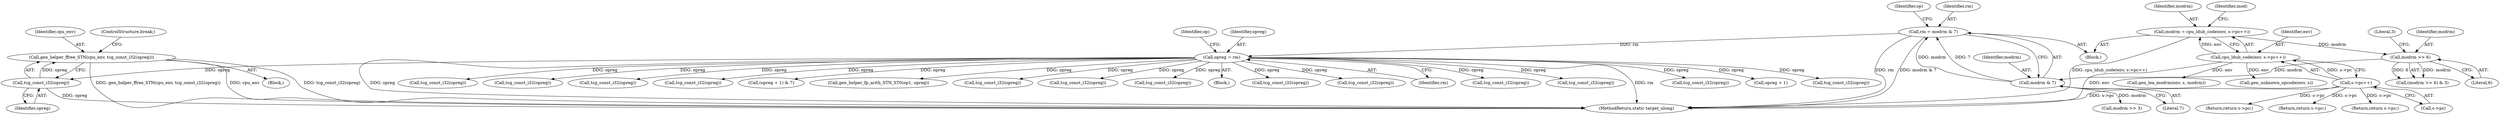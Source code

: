 digraph "0_qemu_30663fd26c0307e414622c7a8607fbc04f92ec14@API" {
"1005193" [label="(Call,gen_helper_ffree_STN(cpu_env, tcg_const_i32(opreg)))"];
"1005195" [label="(Call,tcg_const_i32(opreg))"];
"1004860" [label="(Call,opreg = rm)"];
"1004451" [label="(Call,rm = modrm & 7)"];
"1004453" [label="(Call,modrm & 7)"];
"1004447" [label="(Call,modrm >> 6)"];
"1004436" [label="(Call,modrm = cpu_ldub_code(env, s->pc++))"];
"1004438" [label="(Call,cpu_ldub_code(env, s->pc++))"];
"1004440" [label="(Call,s->pc++)"];
"1005162" [label="(Call,tcg_const_i32(opreg))"];
"1004438" [label="(Call,cpu_ldub_code(env, s->pc++))"];
"1004450" [label="(Literal,3)"];
"1005184" [label="(Call,tcg_const_i32(opreg))"];
"1004451" [label="(Call,rm = modrm & 7)"];
"1004860" [label="(Call,opreg = rm)"];
"1005317" [label="(Call,tcg_const_i32(opreg))"];
"1005255" [label="(Call,tcg_const_i32(opreg))"];
"1004448" [label="(Identifier,modrm)"];
"1004883" [label="(Call,tcg_const_i32(opreg))"];
"1011833" [label="(Call,gen_unknown_opcode(env, s))"];
"1004441" [label="(Call,s->pc)"];
"1004872" [label="(Call,(opreg + 1) & 7)"];
"1004865" [label="(Block,)"];
"1005195" [label="(Call,tcg_const_i32(opreg))"];
"1004437" [label="(Identifier,modrm)"];
"1005069" [label="(Call,gen_helper_fp_arith_STN_ST0(op1, opreg))"];
"1005218" [label="(Call,tcg_const_i32(opreg))"];
"1004465" [label="(Call,modrm >> 3)"];
"1005193" [label="(Call,gen_helper_ffree_STN(cpu_env, tcg_const_i32(opreg)))"];
"1004474" [label="(Call,gen_lea_modrm(env, s, modrm))"];
"1001025" [label="(Block,)"];
"1011836" [label="(Return,return s->pc;)"];
"1004436" [label="(Call,modrm = cpu_ldub_code(env, s->pc++))"];
"1005194" [label="(Identifier,cpu_env)"];
"1005293" [label="(Call,tcg_const_i32(opreg))"];
"1005101" [label="(Call,tcg_const_i32(opreg))"];
"1004859" [label="(Block,)"];
"1005082" [label="(Call,tcg_const_i32(opreg))"];
"1004457" [label="(Identifier,op)"];
"1004864" [label="(Identifier,op)"];
"1005226" [label="(Call,tcg_const_i32(opreg))"];
"1004439" [label="(Identifier,env)"];
"1011821" [label="(Return,return s->pc;)"];
"1011828" [label="(Return,return s->pc;)"];
"1005196" [label="(Identifier,opreg)"];
"1004455" [label="(Literal,7)"];
"1004453" [label="(Call,modrm & 7)"];
"1004447" [label="(Call,modrm >> 6)"];
"1004446" [label="(Call,(modrm >> 6) & 3)"];
"1004861" [label="(Identifier,opreg)"];
"1004449" [label="(Literal,6)"];
"1004445" [label="(Identifier,mod)"];
"1004440" [label="(Call,s->pc++)"];
"1004862" [label="(Identifier,rm)"];
"1005210" [label="(Call,tcg_const_i32(opreg))"];
"1004454" [label="(Identifier,modrm)"];
"1011840" [label="(MethodReturn,static target_ulong)"];
"1005197" [label="(ControlStructure,break;)"];
"1005201" [label="(Call,tcg_const_i32(opreg))"];
"1004452" [label="(Identifier,rm)"];
"1005091" [label="(Call,tcg_const_i32(opreg))"];
"1004873" [label="(Call,opreg + 1)"];
"1005193" -> "1004865"  [label="AST: "];
"1005193" -> "1005195"  [label="CFG: "];
"1005194" -> "1005193"  [label="AST: "];
"1005195" -> "1005193"  [label="AST: "];
"1005197" -> "1005193"  [label="CFG: "];
"1005193" -> "1011840"  [label="DDG: gen_helper_ffree_STN(cpu_env, tcg_const_i32(opreg))"];
"1005193" -> "1011840"  [label="DDG: cpu_env"];
"1005193" -> "1011840"  [label="DDG: tcg_const_i32(opreg)"];
"1005195" -> "1005193"  [label="DDG: opreg"];
"1005195" -> "1005196"  [label="CFG: "];
"1005196" -> "1005195"  [label="AST: "];
"1005195" -> "1011840"  [label="DDG: opreg"];
"1004860" -> "1005195"  [label="DDG: opreg"];
"1004860" -> "1004859"  [label="AST: "];
"1004860" -> "1004862"  [label="CFG: "];
"1004861" -> "1004860"  [label="AST: "];
"1004862" -> "1004860"  [label="AST: "];
"1004864" -> "1004860"  [label="CFG: "];
"1004860" -> "1011840"  [label="DDG: rm"];
"1004860" -> "1011840"  [label="DDG: opreg"];
"1004451" -> "1004860"  [label="DDG: rm"];
"1004860" -> "1004872"  [label="DDG: opreg"];
"1004860" -> "1004873"  [label="DDG: opreg"];
"1004860" -> "1004883"  [label="DDG: opreg"];
"1004860" -> "1005069"  [label="DDG: opreg"];
"1004860" -> "1005082"  [label="DDG: opreg"];
"1004860" -> "1005091"  [label="DDG: opreg"];
"1004860" -> "1005101"  [label="DDG: opreg"];
"1004860" -> "1005162"  [label="DDG: opreg"];
"1004860" -> "1005184"  [label="DDG: opreg"];
"1004860" -> "1005201"  [label="DDG: opreg"];
"1004860" -> "1005210"  [label="DDG: opreg"];
"1004860" -> "1005218"  [label="DDG: opreg"];
"1004860" -> "1005226"  [label="DDG: opreg"];
"1004860" -> "1005255"  [label="DDG: opreg"];
"1004860" -> "1005293"  [label="DDG: opreg"];
"1004860" -> "1005317"  [label="DDG: opreg"];
"1004451" -> "1001025"  [label="AST: "];
"1004451" -> "1004453"  [label="CFG: "];
"1004452" -> "1004451"  [label="AST: "];
"1004453" -> "1004451"  [label="AST: "];
"1004457" -> "1004451"  [label="CFG: "];
"1004451" -> "1011840"  [label="DDG: rm"];
"1004451" -> "1011840"  [label="DDG: modrm & 7"];
"1004453" -> "1004451"  [label="DDG: modrm"];
"1004453" -> "1004451"  [label="DDG: 7"];
"1004453" -> "1004455"  [label="CFG: "];
"1004454" -> "1004453"  [label="AST: "];
"1004455" -> "1004453"  [label="AST: "];
"1004447" -> "1004453"  [label="DDG: modrm"];
"1004453" -> "1004465"  [label="DDG: modrm"];
"1004447" -> "1004446"  [label="AST: "];
"1004447" -> "1004449"  [label="CFG: "];
"1004448" -> "1004447"  [label="AST: "];
"1004449" -> "1004447"  [label="AST: "];
"1004450" -> "1004447"  [label="CFG: "];
"1004447" -> "1004446"  [label="DDG: modrm"];
"1004447" -> "1004446"  [label="DDG: 6"];
"1004436" -> "1004447"  [label="DDG: modrm"];
"1004436" -> "1001025"  [label="AST: "];
"1004436" -> "1004438"  [label="CFG: "];
"1004437" -> "1004436"  [label="AST: "];
"1004438" -> "1004436"  [label="AST: "];
"1004445" -> "1004436"  [label="CFG: "];
"1004436" -> "1011840"  [label="DDG: cpu_ldub_code(env, s->pc++)"];
"1004438" -> "1004436"  [label="DDG: env"];
"1004438" -> "1004440"  [label="CFG: "];
"1004439" -> "1004438"  [label="AST: "];
"1004440" -> "1004438"  [label="AST: "];
"1004438" -> "1011840"  [label="DDG: env"];
"1004440" -> "1004438"  [label="DDG: s->pc"];
"1004438" -> "1004474"  [label="DDG: env"];
"1004438" -> "1011833"  [label="DDG: env"];
"1004440" -> "1004441"  [label="CFG: "];
"1004441" -> "1004440"  [label="AST: "];
"1004440" -> "1011840"  [label="DDG: s->pc"];
"1004440" -> "1011821"  [label="DDG: s->pc"];
"1004440" -> "1011828"  [label="DDG: s->pc"];
"1004440" -> "1011836"  [label="DDG: s->pc"];
}
